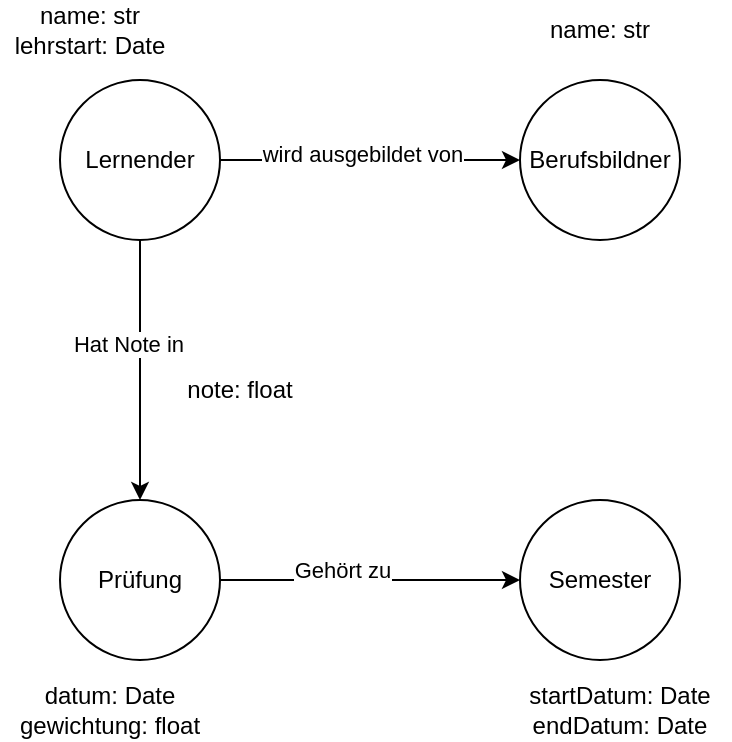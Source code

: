 <mxfile version="26.0.16">
  <diagram name="Seite-1" id="9WGXI0Gz3ulHWeq9KiDt">
    <mxGraphModel dx="393" dy="557" grid="1" gridSize="10" guides="1" tooltips="1" connect="1" arrows="1" fold="1" page="1" pageScale="1" pageWidth="827" pageHeight="1169" math="0" shadow="0">
      <root>
        <mxCell id="0" />
        <mxCell id="1" parent="0" />
        <mxCell id="IYvJIk17ja52tGLPDcIV-5" style="edgeStyle=orthogonalEdgeStyle;rounded=0;orthogonalLoop=1;jettySize=auto;html=1;entryX=0.5;entryY=0;entryDx=0;entryDy=0;" edge="1" parent="1" source="IYvJIk17ja52tGLPDcIV-1" target="IYvJIk17ja52tGLPDcIV-4">
          <mxGeometry relative="1" as="geometry" />
        </mxCell>
        <mxCell id="IYvJIk17ja52tGLPDcIV-9" value="Hat Note in" style="edgeLabel;html=1;align=center;verticalAlign=middle;resizable=0;points=[];" vertex="1" connectable="0" parent="IYvJIk17ja52tGLPDcIV-5">
          <mxGeometry x="-0.21" y="-6" relative="1" as="geometry">
            <mxPoint as="offset" />
          </mxGeometry>
        </mxCell>
        <mxCell id="IYvJIk17ja52tGLPDcIV-11" style="edgeStyle=orthogonalEdgeStyle;rounded=0;orthogonalLoop=1;jettySize=auto;html=1;entryX=0;entryY=0.5;entryDx=0;entryDy=0;" edge="1" parent="1" source="IYvJIk17ja52tGLPDcIV-1" target="IYvJIk17ja52tGLPDcIV-2">
          <mxGeometry relative="1" as="geometry" />
        </mxCell>
        <mxCell id="IYvJIk17ja52tGLPDcIV-12" value="wird ausgebildet von" style="edgeLabel;html=1;align=center;verticalAlign=middle;resizable=0;points=[];" vertex="1" connectable="0" parent="IYvJIk17ja52tGLPDcIV-11">
          <mxGeometry x="-0.289" y="3" relative="1" as="geometry">
            <mxPoint x="17" as="offset" />
          </mxGeometry>
        </mxCell>
        <mxCell id="IYvJIk17ja52tGLPDcIV-1" value="Lernender" style="ellipse;whiteSpace=wrap;html=1;aspect=fixed;" vertex="1" parent="1">
          <mxGeometry x="240" y="100" width="80" height="80" as="geometry" />
        </mxCell>
        <mxCell id="IYvJIk17ja52tGLPDcIV-2" value="Berufsbildner" style="ellipse;whiteSpace=wrap;html=1;aspect=fixed;" vertex="1" parent="1">
          <mxGeometry x="470" y="100" width="80" height="80" as="geometry" />
        </mxCell>
        <mxCell id="IYvJIk17ja52tGLPDcIV-7" style="edgeStyle=orthogonalEdgeStyle;rounded=0;orthogonalLoop=1;jettySize=auto;html=1;entryX=0;entryY=0.5;entryDx=0;entryDy=0;" edge="1" parent="1" source="IYvJIk17ja52tGLPDcIV-4" target="IYvJIk17ja52tGLPDcIV-6">
          <mxGeometry relative="1" as="geometry" />
        </mxCell>
        <mxCell id="IYvJIk17ja52tGLPDcIV-8" value="Gehört zu" style="edgeLabel;html=1;align=center;verticalAlign=middle;resizable=0;points=[];" vertex="1" connectable="0" parent="IYvJIk17ja52tGLPDcIV-7">
          <mxGeometry x="-0.196" y="5" relative="1" as="geometry">
            <mxPoint as="offset" />
          </mxGeometry>
        </mxCell>
        <mxCell id="IYvJIk17ja52tGLPDcIV-4" value="Prüfung" style="ellipse;whiteSpace=wrap;html=1;aspect=fixed;" vertex="1" parent="1">
          <mxGeometry x="240" y="310" width="80" height="80" as="geometry" />
        </mxCell>
        <mxCell id="IYvJIk17ja52tGLPDcIV-6" value="Semester" style="ellipse;whiteSpace=wrap;html=1;aspect=fixed;" vertex="1" parent="1">
          <mxGeometry x="470" y="310" width="80" height="80" as="geometry" />
        </mxCell>
        <mxCell id="IYvJIk17ja52tGLPDcIV-13" value="name: str" style="text;html=1;align=center;verticalAlign=middle;whiteSpace=wrap;rounded=0;" vertex="1" parent="1">
          <mxGeometry x="465" y="60" width="90" height="30" as="geometry" />
        </mxCell>
        <mxCell id="IYvJIk17ja52tGLPDcIV-14" value="name: str&lt;div&gt;lehrstart: Date&lt;/div&gt;" style="text;html=1;align=center;verticalAlign=middle;whiteSpace=wrap;rounded=0;" vertex="1" parent="1">
          <mxGeometry x="210" y="60" width="90" height="30" as="geometry" />
        </mxCell>
        <mxCell id="IYvJIk17ja52tGLPDcIV-15" value="note: float" style="text;html=1;align=center;verticalAlign=middle;whiteSpace=wrap;rounded=0;" vertex="1" parent="1">
          <mxGeometry x="300" y="240" width="60" height="30" as="geometry" />
        </mxCell>
        <mxCell id="IYvJIk17ja52tGLPDcIV-16" value="startDatum: Date&lt;div&gt;endDatum: Date&lt;/div&gt;" style="text;html=1;align=center;verticalAlign=middle;whiteSpace=wrap;rounded=0;" vertex="1" parent="1">
          <mxGeometry x="465" y="400" width="110" height="30" as="geometry" />
        </mxCell>
        <mxCell id="IYvJIk17ja52tGLPDcIV-17" value="datum: Date&lt;div&gt;gewichtung: float&lt;/div&gt;" style="text;html=1;align=center;verticalAlign=middle;whiteSpace=wrap;rounded=0;" vertex="1" parent="1">
          <mxGeometry x="210" y="400" width="110" height="30" as="geometry" />
        </mxCell>
      </root>
    </mxGraphModel>
  </diagram>
</mxfile>
